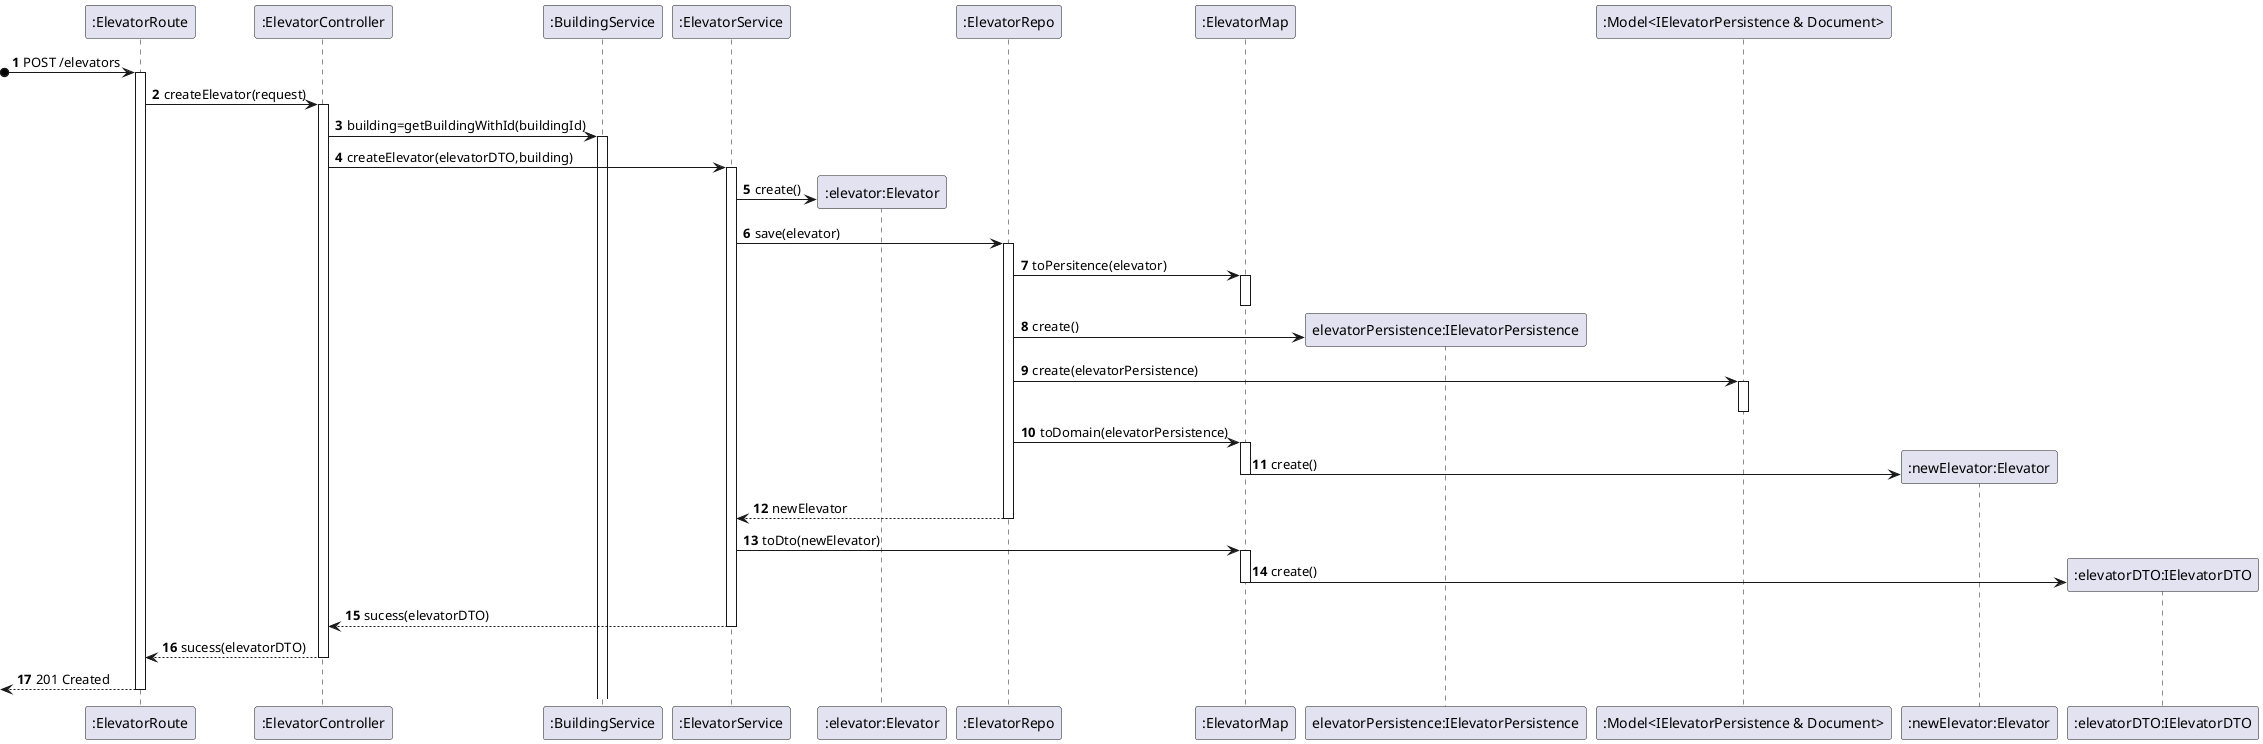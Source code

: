 @startuml process-view
autonumber
participant ROUTE as ":ElevatorRoute"
participant CTRL as ":ElevatorController"
participant BSRV as ":BuildingService"
participant SRV as ":ElevatorService"
participant ELEV as ":elevator:Elevator"
participant REPO as ":ElevatorRepo"
participant MAP as ":ElevatorMap"
participant PERS as "elevatorPersistence:IElevatorPersistence"
participant MODEL as ":Model<IElevatorPersistence & Document>"
participant NELEV as ":newElevator:Elevator"
participant DTO as ":elevatorDTO:IElevatorDTO"

?o-> ROUTE : POST /elevators
activate ROUTE

ROUTE -> CTRL : createElevator(request)
activate CTRL
CTRL -> BSRV : building=getBuildingWithId(buildingId)
activate BSRV

CTRL -> SRV : createElevator(elevatorDTO,building)
activate SRV
SRV -> ELEV** : create()
SRV -> REPO : save(elevator)
activate REPO
REPO -> MAP : toPersitence(elevator)
activate MAP
deactivate MAP
REPO -> PERS** : create()
REPO -> MODEL : create(elevatorPersistence)
activate MODEL
deactivate MODEL
REPO -> MAP : toDomain(elevatorPersistence)
activate MAP
MAP -> NELEV** : create()
deactivate MAP
REPO --> SRV : newElevator
deactivate REPO
SRV -> MAP : toDto(newElevator)
activate MAP
MAP -> DTO** : create()
deactivate MAP
SRV --> CTRL : sucess(elevatorDTO)
deactivate SRV
CTRL --> ROUTE : sucess(elevatorDTO)
deactivate CTRL
<-- ROUTE : 201 Created
deactivate ROUTE

@enduml
